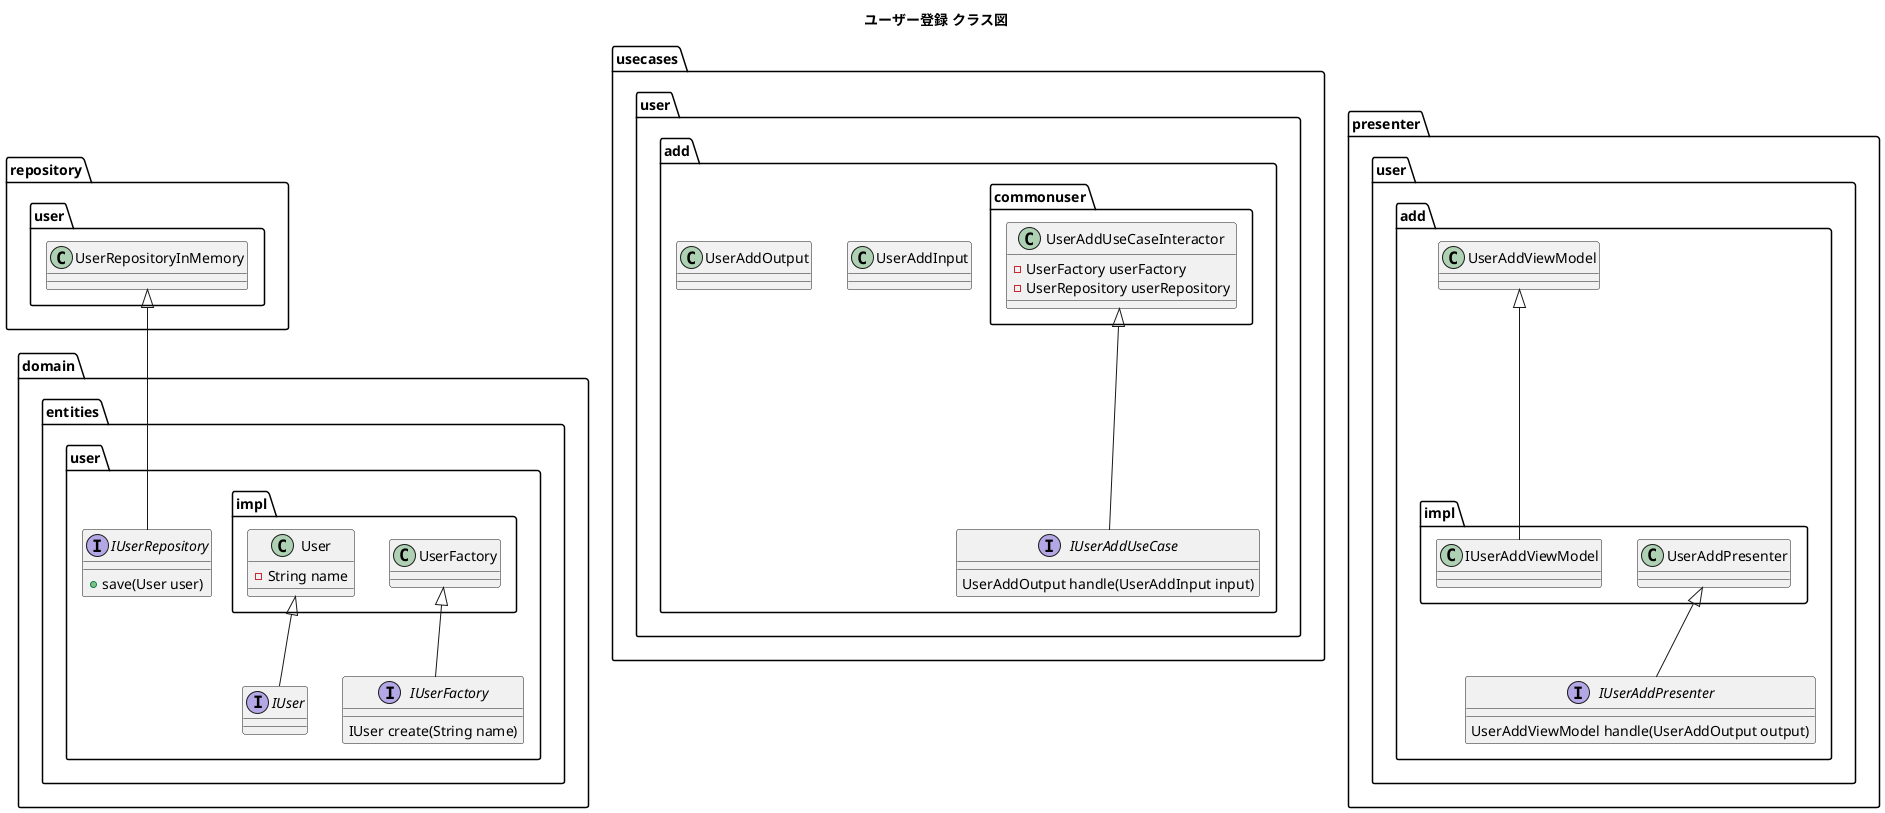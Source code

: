 @startuml
title ユーザー登録 クラス図

' 参考
' - https://www.baeldung.com/spring-boot-clean-architecture
' - https://nrslib.com/clean-architecture-with-java/

' domain
package domain.entities.user {
    ' Data Access Interface
    interface IUserRepository {
        + save(User user)
    }

    interface IUser

    interface IUserFactory {
        IUser create(String name)
    }

    package domain.entities.user.impl {
        User <|-- IUser
        UserFactory <|-- IUserFactory

        class User {
            - String name
        }
    }
}

' usecases
package usecases {
    package usecases.user.add {

        ' Input Data<DS>
        class UserAddInput

        ' Output Data<DS>
        class UserAddOutput

        ' Input Boundary
        interface IUserAddUseCase {
            UserAddOutput handle(UserAddInput input)
        }

        package usecases.user.add.commonuser {
            UserAddUseCaseInteractor <|-- IUserAddUseCase

            class UserAddUseCaseInteractor {
                - UserFactory userFactory
                - UserRepository userRepository
            }
        }
    }
}

package presenter {
    package presenter.user.add {
        ' ViewModel
        class UserAddViewModel
        ' Output Boundary
        interface IUserAddPresenter {
            UserAddViewModel handle(UserAddOutput output)
        }

        package presenter.user.add.impl {
            UserAddPresenter <|-- IUserAddPresenter
            UserAddViewModel <|-- IUserAddViewModel
        }
    }
}

package repository {
    package repository.user {
        UserRepositoryInMemory <|-- IUserRepository
    }
}

@enduml
